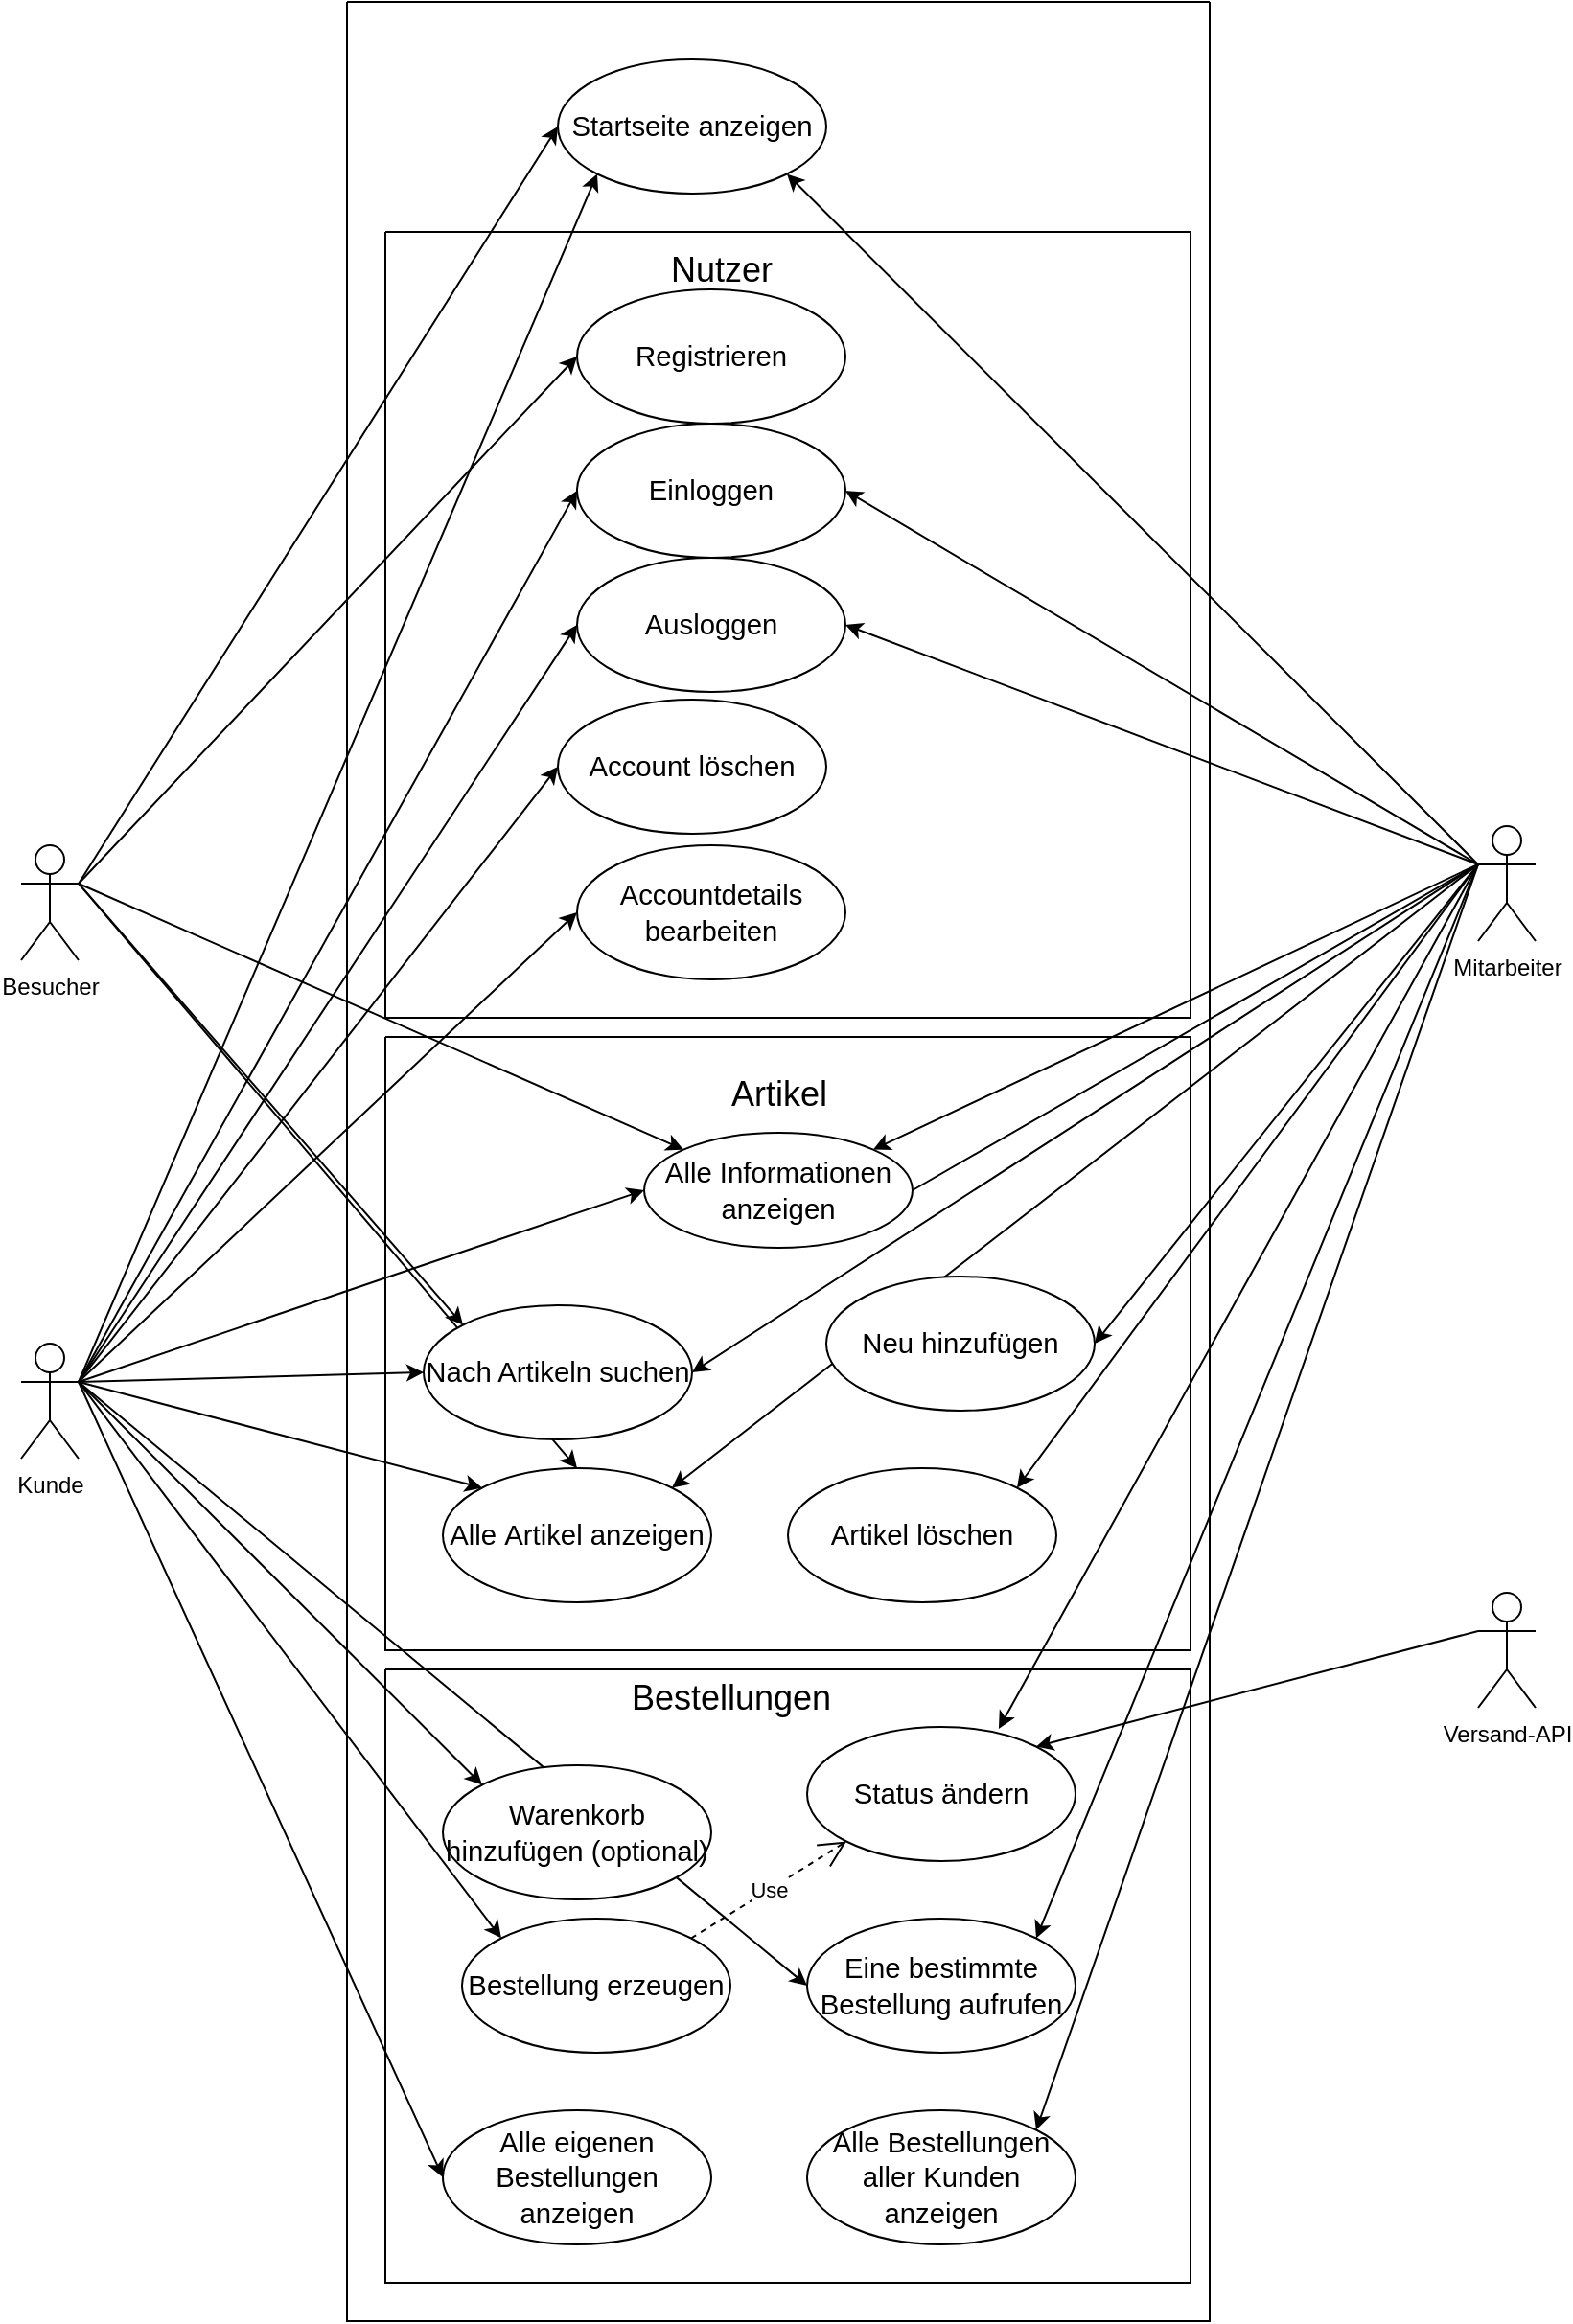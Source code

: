<mxfile version="17.4.5" type="device"><diagram id="VNNY6xA1nILf-GyZhMKS" name="Seite-1"><mxGraphModel dx="3597" dy="1285" grid="1" gridSize="10" guides="1" tooltips="1" connect="1" arrows="1" fold="1" page="1" pageScale="1" pageWidth="827" pageHeight="1169" math="0" shadow="0"><root><mxCell id="0"/><mxCell id="1" parent="0"/><mxCell id="30CDOOLAwWMOsiZlLK3g-58" value="" style="endArrow=classic;html=1;rounded=0;entryX=0;entryY=0.5;entryDx=0;entryDy=0;exitX=1;exitY=0.333;exitDx=0;exitDy=0;exitPerimeter=0;" edge="1" parent="1" source="30CDOOLAwWMOsiZlLK3g-3" target="30CDOOLAwWMOsiZlLK3g-29"><mxGeometry width="50" height="50" relative="1" as="geometry"><mxPoint x="30" y="750" as="sourcePoint"/><mxPoint x="310" y="1135" as="targetPoint"/></mxGeometry></mxCell><mxCell id="30CDOOLAwWMOsiZlLK3g-55" value="" style="endArrow=classic;html=1;rounded=0;entryX=0;entryY=0.5;entryDx=0;entryDy=0;exitX=1;exitY=0.333;exitDx=0;exitDy=0;exitPerimeter=0;" edge="1" parent="1" source="30CDOOLAwWMOsiZlLK3g-3" target="30CDOOLAwWMOsiZlLK3g-26"><mxGeometry width="50" height="50" relative="1" as="geometry"><mxPoint x="30" y="750" as="sourcePoint"/><mxPoint x="160.503" y="1030.251" as="targetPoint"/></mxGeometry></mxCell><mxCell id="30CDOOLAwWMOsiZlLK3g-43" value="" style="endArrow=classic;html=1;rounded=0;entryX=0.5;entryY=0;entryDx=0;entryDy=0;exitX=1;exitY=0.333;exitDx=0;exitDy=0;exitPerimeter=0;" edge="1" parent="1" source="30CDOOLAwWMOsiZlLK3g-2" target="30CDOOLAwWMOsiZlLK3g-18"><mxGeometry width="50" height="50" relative="1" as="geometry"><mxPoint x="50" y="480" as="sourcePoint"/><mxPoint x="340.503" y="670.251" as="targetPoint"/></mxGeometry></mxCell><mxCell id="30CDOOLAwWMOsiZlLK3g-41" value="" style="endArrow=classic;html=1;rounded=0;entryX=1;entryY=0;entryDx=0;entryDy=0;exitX=0;exitY=0.333;exitDx=0;exitDy=0;exitPerimeter=0;" edge="1" parent="1" source="30CDOOLAwWMOsiZlLK3g-4" target="30CDOOLAwWMOsiZlLK3g-18"><mxGeometry width="50" height="50" relative="1" as="geometry"><mxPoint x="660" y="660" as="sourcePoint"/><mxPoint x="280" y="695" as="targetPoint"/></mxGeometry></mxCell><mxCell id="30CDOOLAwWMOsiZlLK3g-2" value="Besucher" style="shape=umlActor;verticalLabelPosition=bottom;verticalAlign=top;html=1;" vertex="1" parent="1"><mxGeometry x="-80" y="660" width="30" height="60" as="geometry"/></mxCell><mxCell id="30CDOOLAwWMOsiZlLK3g-3" value="Kunde" style="shape=umlActor;verticalLabelPosition=bottom;verticalAlign=top;html=1;" vertex="1" parent="1"><mxGeometry x="-80" y="920" width="30" height="60" as="geometry"/></mxCell><mxCell id="30CDOOLAwWMOsiZlLK3g-4" value="Mitarbeiter" style="shape=umlActor;verticalLabelPosition=bottom;verticalAlign=top;html=1;" vertex="1" parent="1"><mxGeometry x="680" y="650" width="30" height="60" as="geometry"/></mxCell><mxCell id="30CDOOLAwWMOsiZlLK3g-5" value="Versand-API" style="shape=umlActor;verticalLabelPosition=bottom;verticalAlign=top;html=1;" vertex="1" parent="1"><mxGeometry x="680" y="1050" width="30" height="60" as="geometry"/></mxCell><mxCell id="30CDOOLAwWMOsiZlLK3g-6" value="" style="swimlane;startSize=0;" vertex="1" parent="1"><mxGeometry x="90" y="220" width="450" height="1210" as="geometry"/></mxCell><mxCell id="30CDOOLAwWMOsiZlLK3g-1" value="&lt;span class=&quot;NormalTextRun BCX0 SCXW73608264&quot; style=&quot;margin: 0px ; padding: 0px ; font-family: &amp;#34;calibri&amp;#34; , &amp;#34;calibri_embeddedfont&amp;#34; , &amp;#34;calibri_msfontservice&amp;#34; , sans-serif ; font-size: 14.667px ; text-align: left ; background-color: rgb(255 , 255 , 255)&quot;&gt;Startseite&lt;/span&gt;&lt;span class=&quot;NormalTextRun BCX0 SCXW73608264&quot; style=&quot;margin: 0px ; padding: 0px ; font-family: &amp;#34;calibri&amp;#34; , &amp;#34;calibri_embeddedfont&amp;#34; , &amp;#34;calibri_msfontservice&amp;#34; , sans-serif ; font-size: 14.667px ; text-align: left ; background-color: rgb(255 , 255 , 255)&quot;&gt; anzeigen&lt;/span&gt;" style="ellipse;whiteSpace=wrap;html=1;" vertex="1" parent="30CDOOLAwWMOsiZlLK3g-6"><mxGeometry x="110" y="30" width="140" height="70" as="geometry"/></mxCell><mxCell id="30CDOOLAwWMOsiZlLK3g-16" value="" style="swimlane;startSize=0;" vertex="1" parent="30CDOOLAwWMOsiZlLK3g-6"><mxGeometry x="20" y="540" width="420" height="320" as="geometry"/></mxCell><mxCell id="30CDOOLAwWMOsiZlLK3g-17" value="&lt;span lang=&quot;DE-DE&quot; class=&quot;TextRun SCXW264989038 BCX0&quot; style=&quot;animation: 0s ease 0s 1 normal none running none ; appearance: none ; backface-visibility: visible ; background: none 0% 0% / auto repeat scroll padding-box border-box rgba(0 , 0 , 0 , 0) ; border-color: rgb(0 , 0 , 0) ; border-collapse: separate ; border-width: 0px ; border-style: none ; border-spacing: 0px ; border-radius: 0px ; box-shadow: none ; box-sizing: content-box ; caption-side: top ; clear: none ; clip: auto ; content: normal ; cursor: text ; direction: ltr ; display: inline ; empty-cells: show ; float: none ; font-family: &amp;#34;wordvisi_msfontservice&amp;#34; , &amp;#34;calibri&amp;#34; , &amp;#34;calibri_embeddedfont&amp;#34; , &amp;#34;calibri_msfontservice&amp;#34; , sans-serif ; font-size: 14.667px ; height: auto ; line-height: 18.346px ; list-style: outside none lower-alpha ; margin: 0px ; max-height: none ; max-width: none ; min-height: 0px ; min-width: 0px ; opacity: 1 ; outline: rgb(0 , 0 , 0) none 0px ; overflow: visible ; overflow-wrap: break-word ; padding: 0px ; perspective: none ; perspective-origin: 0px 0px ; position: static ; resize: none ; speak: normal ; table-layout: auto ; text-align: left ; text-overflow: clip ; text-shadow: none ; transform: none ; transform-origin: 0px 0px ; transform-style: flat ; transition: all 0s ease 0s ; unicode-bidi: normal ; vertical-align: baseline ; visibility: visible ; width: auto ; word-break: normal ; z-index: auto ; zoom: 1&quot;&gt;&lt;span class=&quot;NormalTextRun SCXW264989038 BCX0&quot;&gt;Artikel löschen&lt;/span&gt;&lt;/span&gt;" style="ellipse;whiteSpace=wrap;html=1;" vertex="1" parent="30CDOOLAwWMOsiZlLK3g-16"><mxGeometry x="210" y="225" width="140" height="70" as="geometry"/></mxCell><mxCell id="30CDOOLAwWMOsiZlLK3g-18" value="&lt;span class=&quot;NormalTextRun BCX0 SCXW248308402&quot; style=&quot;margin: 0px ; padding: 0px ; font-family: &amp;#34;calibri&amp;#34; , &amp;#34;calibri_embeddedfont&amp;#34; , &amp;#34;calibri_msfontservice&amp;#34; , sans-serif ; font-size: 14.667px ; text-align: left ; background-color: rgb(255 , 255 , 255)&quot;&gt;Alle&lt;/span&gt;&lt;span class=&quot;NormalTextRun BCX0 SCXW248308402&quot; style=&quot;margin: 0px ; padding: 0px ; font-family: &amp;#34;calibri&amp;#34; , &amp;#34;calibri_embeddedfont&amp;#34; , &amp;#34;calibri_msfontservice&amp;#34; , sans-serif ; font-size: 14.667px ; text-align: left ; background-color: rgb(255 , 255 , 255)&quot;&gt;&amp;nbsp;Artikel anzeigen&lt;/span&gt;" style="ellipse;whiteSpace=wrap;html=1;" vertex="1" parent="30CDOOLAwWMOsiZlLK3g-16"><mxGeometry x="30" y="225" width="140" height="70" as="geometry"/></mxCell><mxCell id="30CDOOLAwWMOsiZlLK3g-21" value="&lt;font style=&quot;font-size: 18px&quot;&gt;Artikel&lt;/font&gt;" style="text;html=1;align=center;verticalAlign=middle;resizable=0;points=[];autosize=1;strokeColor=none;fillColor=none;" vertex="1" parent="30CDOOLAwWMOsiZlLK3g-16"><mxGeometry x="170" y="20" width="70" height="20" as="geometry"/></mxCell><mxCell id="30CDOOLAwWMOsiZlLK3g-20" value="&lt;span lang=&quot;DE-DE&quot; class=&quot;TextRun BCX0 SCXW245642469&quot; style=&quot;animation: 0s ease 0s 1 normal none running none ; appearance: none ; backface-visibility: visible ; background: none 0% 0% / auto repeat scroll padding-box border-box rgba(0 , 0 , 0 , 0) ; border-color: rgb(0 , 0 , 0) ; border-collapse: separate ; border-width: 0px ; border-style: none ; border-spacing: 0px ; border-radius: 0px ; box-shadow: none ; box-sizing: content-box ; caption-side: top ; clear: none ; clip: auto ; content: normal ; cursor: text ; direction: ltr ; display: inline ; empty-cells: show ; float: none ; font-family: &amp;#34;wordvisi_msfontservice&amp;#34; , &amp;#34;calibri&amp;#34; , &amp;#34;calibri_embeddedfont&amp;#34; , &amp;#34;calibri_msfontservice&amp;#34; , sans-serif ; font-size: 14.667px ; height: auto ; line-height: 18.346px ; list-style: outside none lower-alpha ; margin: 0px ; max-height: none ; max-width: none ; min-height: 0px ; min-width: 0px ; opacity: 1 ; outline: rgb(0 , 0 , 0) none 0px ; overflow: visible ; overflow-wrap: break-word ; padding: 0px ; perspective: none ; perspective-origin: 0px 0px ; position: static ; resize: none ; speak: normal ; table-layout: auto ; text-align: left ; text-overflow: clip ; text-shadow: none ; transform: none ; transform-origin: 0px 0px ; transform-style: flat ; transition: all 0s ease 0s ; unicode-bidi: normal ; vertical-align: baseline ; visibility: visible ; width: auto ; word-break: normal ; z-index: auto ; zoom: 1&quot;&gt;&lt;span class=&quot;NormalTextRun BCX0 SCXW245642469&quot;&gt;Alle Informationen anzeigen&lt;/span&gt;&lt;/span&gt;" style="ellipse;whiteSpace=wrap;html=1;" vertex="1" parent="30CDOOLAwWMOsiZlLK3g-16"><mxGeometry x="135" y="50" width="140" height="60" as="geometry"/></mxCell><mxCell id="30CDOOLAwWMOsiZlLK3g-19" value="&lt;span lang=&quot;DE-DE&quot; class=&quot;TextRun BCX0 SCXW94058515&quot; style=&quot;animation: 0s ease 0s 1 normal none running none ; appearance: none ; backface-visibility: visible ; background: none 0% 0% / auto repeat scroll padding-box border-box rgba(0 , 0 , 0 , 0) ; border-color: rgb(0 , 0 , 0) ; border-collapse: separate ; border-width: 0px ; border-style: none ; border-spacing: 0px ; border-radius: 0px ; box-shadow: none ; box-sizing: content-box ; caption-side: top ; clear: none ; clip: auto ; content: normal ; cursor: text ; direction: ltr ; display: inline ; empty-cells: show ; float: none ; font-family: &amp;#34;wordvisi_msfontservice&amp;#34; , &amp;#34;calibri&amp;#34; , &amp;#34;calibri_embeddedfont&amp;#34; , &amp;#34;calibri_msfontservice&amp;#34; , sans-serif ; font-size: 14.667px ; height: auto ; line-height: 18.346px ; list-style: outside none lower-alpha ; margin: 0px ; max-height: none ; max-width: none ; min-height: 0px ; min-width: 0px ; opacity: 1 ; outline: rgb(0 , 0 , 0) none 0px ; overflow: visible ; overflow-wrap: break-word ; padding: 0px ; perspective: none ; perspective-origin: 0px 0px ; position: static ; resize: none ; speak: normal ; table-layout: auto ; text-align: left ; text-overflow: clip ; text-shadow: none ; transform: none ; transform-origin: 0px 0px ; transform-style: flat ; transition: all 0s ease 0s ; unicode-bidi: normal ; vertical-align: baseline ; visibility: visible ; width: auto ; word-break: normal ; z-index: auto ; zoom: 1&quot;&gt;&lt;span class=&quot;NormalTextRun BCX0 SCXW94058515&quot;&gt;Nach Artikeln suchen&lt;/span&gt;&lt;/span&gt;" style="ellipse;whiteSpace=wrap;html=1;" vertex="1" parent="30CDOOLAwWMOsiZlLK3g-16"><mxGeometry x="20" y="140" width="140" height="70" as="geometry"/></mxCell><mxCell id="30CDOOLAwWMOsiZlLK3g-14" value="&lt;span class=&quot;NormalTextRun BCX0 SCXW257281331&quot; style=&quot;margin: 0px ; padding: 0px ; font-family: &amp;#34;calibri&amp;#34; , &amp;#34;calibri_embeddedfont&amp;#34; , &amp;#34;calibri_msfontservice&amp;#34; , sans-serif ; font-size: 14.667px ; text-align: left ; background-color: rgb(255 , 255 , 255)&quot;&gt;Neu&lt;/span&gt;&lt;span class=&quot;NormalTextRun BCX0 SCXW257281331&quot; style=&quot;margin: 0px ; padding: 0px ; font-family: &amp;#34;calibri&amp;#34; , &amp;#34;calibri_embeddedfont&amp;#34; , &amp;#34;calibri_msfontservice&amp;#34; , sans-serif ; font-size: 14.667px ; text-align: left ; background-color: rgb(255 , 255 , 255)&quot;&gt;&amp;nbsp;hinzufügen&lt;/span&gt;" style="ellipse;whiteSpace=wrap;html=1;" vertex="1" parent="30CDOOLAwWMOsiZlLK3g-16"><mxGeometry x="230" y="125" width="140" height="70" as="geometry"/></mxCell><mxCell id="30CDOOLAwWMOsiZlLK3g-22" value="" style="swimlane;startSize=0;" vertex="1" parent="30CDOOLAwWMOsiZlLK3g-6"><mxGeometry x="20" y="870" width="420" height="320" as="geometry"/></mxCell><mxCell id="30CDOOLAwWMOsiZlLK3g-23" value="&lt;span lang=&quot;DE-DE&quot; class=&quot;TextRun BCX0 SCXW76304743&quot; style=&quot;animation: 0s ease 0s 1 normal none running none ; appearance: none ; backface-visibility: visible ; background: none 0% 0% / auto repeat scroll padding-box border-box rgba(0 , 0 , 0 , 0) ; border-color: rgb(0 , 0 , 0) ; border-collapse: separate ; border-width: 0px ; border-style: none ; border-spacing: 0px ; border-radius: 0px ; box-shadow: none ; box-sizing: content-box ; caption-side: top ; clear: none ; clip: auto ; content: normal ; cursor: text ; direction: ltr ; display: inline ; empty-cells: show ; float: none ; font-family: &amp;#34;wordvisi_msfontservice&amp;#34; , &amp;#34;calibri&amp;#34; , &amp;#34;calibri_embeddedfont&amp;#34; , &amp;#34;calibri_msfontservice&amp;#34; , sans-serif ; font-size: 14.667px ; height: auto ; line-height: 18.346px ; list-style: outside none lower-alpha ; margin: 0px ; max-height: none ; max-width: none ; min-height: 0px ; min-width: 0px ; opacity: 1 ; outline: rgb(0 , 0 , 0) none 0px ; overflow: visible ; overflow-wrap: break-word ; padding: 0px ; perspective: none ; perspective-origin: 0px 0px ; position: static ; resize: none ; speak: normal ; table-layout: auto ; text-align: left ; text-overflow: clip ; text-shadow: none ; transform: none ; transform-origin: 0px 0px ; transform-style: flat ; transition: all 0s ease 0s ; unicode-bidi: normal ; vertical-align: baseline ; visibility: visible ; width: auto ; word-break: normal ; z-index: auto ; zoom: 1&quot;&gt;&lt;span class=&quot;NormalTextRun BCX0 SCXW76304743&quot;&gt;Warenkorb hinzufügen (optional)&lt;/span&gt;&lt;/span&gt;" style="ellipse;whiteSpace=wrap;html=1;" vertex="1" parent="30CDOOLAwWMOsiZlLK3g-22"><mxGeometry x="30" y="50" width="140" height="70" as="geometry"/></mxCell><mxCell id="30CDOOLAwWMOsiZlLK3g-24" value="&lt;span lang=&quot;DE-DE&quot; class=&quot;TextRun BCX0 SCXW220083889&quot; style=&quot;animation: 0s ease 0s 1 normal none running none ; appearance: none ; backface-visibility: visible ; background: none 0% 0% / auto repeat scroll padding-box border-box rgba(0 , 0 , 0 , 0) ; border-color: rgb(0 , 0 , 0) ; border-collapse: separate ; border-width: 0px ; border-style: none ; border-spacing: 0px ; border-radius: 0px ; box-shadow: none ; box-sizing: content-box ; caption-side: top ; clear: none ; clip: auto ; content: normal ; cursor: text ; direction: ltr ; display: inline ; empty-cells: show ; float: none ; font-family: &amp;#34;wordvisi_msfontservice&amp;#34; , &amp;#34;calibri&amp;#34; , &amp;#34;calibri_embeddedfont&amp;#34; , &amp;#34;calibri_msfontservice&amp;#34; , sans-serif ; font-size: 14.667px ; height: auto ; line-height: 18.346px ; list-style: outside none lower-alpha ; margin: 0px ; max-height: none ; max-width: none ; min-height: 0px ; min-width: 0px ; opacity: 1 ; outline: rgb(0 , 0 , 0) none 0px ; overflow: visible ; overflow-wrap: break-word ; padding: 0px ; perspective: none ; perspective-origin: 0px 0px ; position: static ; resize: none ; speak: normal ; table-layout: auto ; text-align: left ; text-overflow: clip ; text-shadow: none ; transform: none ; transform-origin: 0px 0px ; transform-style: flat ; transition: all 0s ease 0s ; unicode-bidi: normal ; vertical-align: baseline ; visibility: visible ; width: auto ; word-break: normal ; z-index: auto ; zoom: 1&quot;&gt;&lt;span class=&quot;NormalTextRun BCX0 SCXW220083889&quot;&gt;Bestellung erzeugen&lt;/span&gt;&lt;/span&gt;" style="ellipse;whiteSpace=wrap;html=1;" vertex="1" parent="30CDOOLAwWMOsiZlLK3g-22"><mxGeometry x="40" y="130" width="140" height="70" as="geometry"/></mxCell><mxCell id="30CDOOLAwWMOsiZlLK3g-26" value="&lt;span lang=&quot;DE-DE&quot; class=&quot;TextRun BCX0 SCXW71295436&quot; style=&quot;animation: 0s ease 0s 1 normal none running none ; appearance: none ; backface-visibility: visible ; background: none 0% 0% / auto repeat scroll padding-box border-box rgba(0 , 0 , 0 , 0) ; border-color: rgb(0 , 0 , 0) ; border-collapse: separate ; border-width: 0px ; border-style: none ; border-spacing: 0px ; border-radius: 0px ; box-shadow: none ; box-sizing: content-box ; caption-side: top ; clear: none ; clip: auto ; content: normal ; cursor: text ; direction: ltr ; display: inline ; empty-cells: show ; float: none ; font-family: &amp;#34;wordvisi_msfontservice&amp;#34; , &amp;#34;calibri&amp;#34; , &amp;#34;calibri_embeddedfont&amp;#34; , &amp;#34;calibri_msfontservice&amp;#34; , sans-serif ; font-size: 14.667px ; height: auto ; line-height: 18.346px ; list-style: outside none lower-alpha ; margin: 0px ; max-height: none ; max-width: none ; min-height: 0px ; min-width: 0px ; opacity: 1 ; outline: rgb(0 , 0 , 0) none 0px ; overflow: visible ; overflow-wrap: break-word ; padding: 0px ; perspective: none ; perspective-origin: 0px 0px ; position: static ; resize: none ; speak: normal ; table-layout: auto ; text-align: left ; text-overflow: clip ; text-shadow: none ; transform: none ; transform-origin: 0px 0px ; transform-style: flat ; transition: all 0s ease 0s ; unicode-bidi: normal ; vertical-align: baseline ; visibility: visible ; width: auto ; word-break: normal ; z-index: auto ; zoom: 1&quot;&gt;&lt;span class=&quot;NormalTextRun BCX0 SCXW71295436&quot;&gt;Eine bestimmte Bestellung aufrufen &lt;/span&gt;&lt;/span&gt;" style="ellipse;whiteSpace=wrap;html=1;" vertex="1" parent="30CDOOLAwWMOsiZlLK3g-22"><mxGeometry x="220" y="130" width="140" height="70" as="geometry"/></mxCell><mxCell id="30CDOOLAwWMOsiZlLK3g-27" value="&lt;span lang=&quot;DE-DE&quot; class=&quot;TextRun BCX0 SCXW55376438&quot; style=&quot;animation: 0s ease 0s 1 normal none running none ; appearance: none ; backface-visibility: visible ; background: none 0% 0% / auto repeat scroll padding-box border-box rgba(0 , 0 , 0 , 0) ; border-color: rgb(0 , 0 , 0) ; border-collapse: separate ; border-width: 0px ; border-style: none ; border-spacing: 0px ; border-radius: 0px ; box-shadow: none ; box-sizing: content-box ; caption-side: top ; clear: none ; clip: auto ; content: normal ; cursor: text ; direction: ltr ; display: inline ; empty-cells: show ; float: none ; font-family: &amp;#34;wordvisi_msfontservice&amp;#34; , &amp;#34;calibri&amp;#34; , &amp;#34;calibri_embeddedfont&amp;#34; , &amp;#34;calibri_msfontservice&amp;#34; , sans-serif ; font-size: 14.667px ; height: auto ; line-height: 18.346px ; list-style: outside none lower-alpha ; margin: 0px ; max-height: none ; max-width: none ; min-height: 0px ; min-width: 0px ; opacity: 1 ; outline: rgb(0 , 0 , 0) none 0px ; overflow: visible ; overflow-wrap: break-word ; padding: 0px ; perspective: none ; perspective-origin: 0px 0px ; position: static ; resize: none ; speak: normal ; table-layout: auto ; text-align: left ; text-overflow: clip ; text-shadow: none ; transform: none ; transform-origin: 0px 0px ; transform-style: flat ; transition: all 0s ease 0s ; unicode-bidi: normal ; vertical-align: baseline ; visibility: visible ; width: auto ; word-break: normal ; z-index: auto ; zoom: 1&quot;&gt;&lt;span class=&quot;NormalTextRun BCX0 SCXW55376438&quot;&gt;Alle Bestellungen aller Kunden anzeigen&lt;/span&gt;&lt;/span&gt;" style="ellipse;whiteSpace=wrap;html=1;" vertex="1" parent="30CDOOLAwWMOsiZlLK3g-22"><mxGeometry x="220" y="230" width="140" height="70" as="geometry"/></mxCell><mxCell id="30CDOOLAwWMOsiZlLK3g-28" value="&lt;font style=&quot;font-size: 18px&quot;&gt;Bestellungen&lt;/font&gt;" style="text;html=1;align=center;verticalAlign=middle;resizable=0;points=[];autosize=1;strokeColor=none;fillColor=none;" vertex="1" parent="30CDOOLAwWMOsiZlLK3g-22"><mxGeometry x="120" y="5" width="120" height="20" as="geometry"/></mxCell><mxCell id="30CDOOLAwWMOsiZlLK3g-29" value="&lt;span lang=&quot;DE-DE&quot; class=&quot;TextRun SCXW27644576 BCX0&quot; style=&quot;animation: 0s ease 0s 1 normal none running none ; appearance: none ; backface-visibility: visible ; background: none 0% 0% / auto repeat scroll padding-box border-box rgba(0 , 0 , 0 , 0) ; border-color: rgb(0 , 0 , 0) ; border-collapse: separate ; border-width: 0px ; border-style: none ; border-spacing: 0px ; border-radius: 0px ; box-shadow: none ; box-sizing: content-box ; caption-side: top ; clear: none ; clip: auto ; content: normal ; cursor: text ; direction: ltr ; display: inline ; empty-cells: show ; float: none ; font-family: &amp;#34;wordvisi_msfontservice&amp;#34; , &amp;#34;calibri&amp;#34; , &amp;#34;calibri_embeddedfont&amp;#34; , &amp;#34;calibri_msfontservice&amp;#34; , sans-serif ; font-size: 14.667px ; height: auto ; line-height: 18.346px ; list-style: outside none lower-alpha ; margin: 0px ; max-height: none ; max-width: none ; min-height: 0px ; min-width: 0px ; opacity: 1 ; outline: rgb(0 , 0 , 0) none 0px ; overflow: visible ; overflow-wrap: break-word ; padding: 0px ; perspective: none ; perspective-origin: 0px 0px ; position: static ; resize: none ; speak: normal ; table-layout: auto ; text-align: left ; text-overflow: clip ; text-shadow: none ; transform: none ; transform-origin: 0px 0px ; transform-style: flat ; transition: all 0s ease 0s ; unicode-bidi: normal ; vertical-align: baseline ; visibility: visible ; width: auto ; word-break: normal ; z-index: auto ; zoom: 1&quot;&gt;&lt;span class=&quot;NormalTextRun SCXW27644576 BCX0&quot;&gt;Alle eigenen Bestellungen anzeigen&lt;/span&gt;&lt;/span&gt;" style="ellipse;whiteSpace=wrap;html=1;" vertex="1" parent="30CDOOLAwWMOsiZlLK3g-22"><mxGeometry x="30" y="230" width="140" height="70" as="geometry"/></mxCell><mxCell id="30CDOOLAwWMOsiZlLK3g-25" value="&lt;span lang=&quot;DE-DE&quot; class=&quot;TextRun BCX0 SCXW250834786&quot; style=&quot;animation: 0s ease 0s 1 normal none running none ; appearance: none ; backface-visibility: visible ; background: none 0% 0% / auto repeat scroll padding-box border-box rgba(0 , 0 , 0 , 0) ; border-color: rgb(0 , 0 , 0) ; border-collapse: separate ; border-width: 0px ; border-style: none ; border-spacing: 0px ; border-radius: 0px ; box-shadow: none ; box-sizing: content-box ; caption-side: top ; clear: none ; clip: auto ; content: normal ; cursor: text ; direction: ltr ; display: inline ; empty-cells: show ; float: none ; font-family: &amp;#34;wordvisi_msfontservice&amp;#34; , &amp;#34;calibri&amp;#34; , &amp;#34;calibri_embeddedfont&amp;#34; , &amp;#34;calibri_msfontservice&amp;#34; , sans-serif ; font-size: 14.667px ; height: auto ; line-height: 18.346px ; list-style: outside none lower-alpha ; margin: 0px ; max-height: none ; max-width: none ; min-height: 0px ; min-width: 0px ; opacity: 1 ; outline: rgb(0 , 0 , 0) none 0px ; overflow: visible ; overflow-wrap: break-word ; padding: 0px ; perspective: none ; perspective-origin: 0px 0px ; position: static ; resize: none ; speak: normal ; table-layout: auto ; text-align: left ; text-overflow: clip ; text-shadow: none ; transform: none ; transform-origin: 0px 0px ; transform-style: flat ; transition: all 0s ease 0s ; unicode-bidi: normal ; vertical-align: baseline ; visibility: visible ; width: auto ; word-break: normal ; z-index: auto ; zoom: 1&quot;&gt;&lt;span class=&quot;NormalTextRun BCX0 SCXW250834786&quot;&gt;Status ändern&lt;/span&gt;&lt;/span&gt;" style="ellipse;whiteSpace=wrap;html=1;" vertex="1" parent="30CDOOLAwWMOsiZlLK3g-22"><mxGeometry x="220" y="30" width="140" height="70" as="geometry"/></mxCell><mxCell id="30CDOOLAwWMOsiZlLK3g-65" value="Use" style="endArrow=open;endSize=12;dashed=1;html=1;rounded=0;exitX=1;exitY=0;exitDx=0;exitDy=0;entryX=0;entryY=1;entryDx=0;entryDy=0;" edge="1" parent="30CDOOLAwWMOsiZlLK3g-22" source="30CDOOLAwWMOsiZlLK3g-24" target="30CDOOLAwWMOsiZlLK3g-25"><mxGeometry width="160" relative="1" as="geometry"><mxPoint x="220" y="30" as="sourcePoint"/><mxPoint x="380" y="30" as="targetPoint"/></mxGeometry></mxCell><mxCell id="30CDOOLAwWMOsiZlLK3g-8" value="" style="swimlane;startSize=0;" vertex="1" parent="30CDOOLAwWMOsiZlLK3g-6"><mxGeometry x="20" y="120" width="420" height="410" as="geometry"/></mxCell><mxCell id="30CDOOLAwWMOsiZlLK3g-7" value="&lt;span lang=&quot;DE-DE&quot; class=&quot;TextRun SCXW246257478 BCX0&quot; style=&quot;animation: 0s ease 0s 1 normal none running none ; appearance: none ; backface-visibility: visible ; background: none 0% 0% / auto repeat scroll padding-box border-box rgba(0 , 0 , 0 , 0) ; border-color: rgb(0 , 0 , 0) ; border-collapse: separate ; border-width: 0px ; border-style: none ; border-spacing: 0px ; border-radius: 0px ; box-shadow: none ; box-sizing: content-box ; caption-side: top ; clear: none ; clip: auto ; content: normal ; cursor: text ; direction: ltr ; display: inline ; empty-cells: show ; float: none ; font-family: &amp;#34;wordvisi_msfontservice&amp;#34; , &amp;#34;calibri&amp;#34; , &amp;#34;calibri_embeddedfont&amp;#34; , &amp;#34;calibri_msfontservice&amp;#34; , sans-serif ; font-size: 14.667px ; height: auto ; line-height: 18.346px ; list-style: outside none lower-alpha ; margin: 0px ; max-height: none ; max-width: none ; min-height: 0px ; min-width: 0px ; opacity: 1 ; outline: rgb(0 , 0 , 0) none 0px ; overflow: visible ; overflow-wrap: break-word ; padding: 0px ; perspective: none ; perspective-origin: 0px 0px ; position: static ; resize: none ; speak: normal ; table-layout: auto ; text-align: left ; text-overflow: clip ; text-shadow: none ; transform: none ; transform-origin: 0px 0px ; transform-style: flat ; transition: all 0s ease 0s ; unicode-bidi: normal ; vertical-align: baseline ; visibility: visible ; width: auto ; word-break: normal ; z-index: auto ; zoom: 1&quot;&gt;&lt;span class=&quot;NormalTextRun SCXW246257478 BCX0&quot;&gt;Registrieren &lt;/span&gt;&lt;/span&gt;" style="ellipse;whiteSpace=wrap;html=1;" vertex="1" parent="30CDOOLAwWMOsiZlLK3g-8"><mxGeometry x="100" y="30" width="140" height="70" as="geometry"/></mxCell><mxCell id="30CDOOLAwWMOsiZlLK3g-10" value="&lt;span class=&quot;NormalTextRun SCXW73120048 BCX0&quot; style=&quot;margin: 0px ; padding: 0px ; font-family: &amp;#34;calibri&amp;#34; , &amp;#34;calibri_embeddedfont&amp;#34; , &amp;#34;calibri_msfontservice&amp;#34; , sans-serif ; font-size: 14.667px ; text-align: left ; background-color: rgb(255 , 255 , 255)&quot;&gt;Einloggen&lt;/span&gt;&lt;span class=&quot;NormalTextRun SCXW73120048 BCX0&quot; style=&quot;margin: 0px ; padding: 0px ; font-family: &amp;#34;calibri&amp;#34; , &amp;#34;calibri_embeddedfont&amp;#34; , &amp;#34;calibri_msfontservice&amp;#34; , sans-serif ; font-size: 14.667px ; text-align: left ; background-color: rgb(255 , 255 , 255)&quot;&gt; &lt;/span&gt;" style="ellipse;whiteSpace=wrap;html=1;" vertex="1" parent="30CDOOLAwWMOsiZlLK3g-8"><mxGeometry x="100" y="100" width="140" height="70" as="geometry"/></mxCell><mxCell id="30CDOOLAwWMOsiZlLK3g-12" value="&lt;span lang=&quot;DE-DE&quot; class=&quot;TextRun BCX0 SCXW185984305&quot; style=&quot;animation: 0s ease 0s 1 normal none running none ; appearance: none ; backface-visibility: visible ; background: none 0% 0% / auto repeat scroll padding-box border-box rgba(0 , 0 , 0 , 0) ; border-color: rgb(0 , 0 , 0) ; border-collapse: separate ; border-width: 0px ; border-style: none ; border-spacing: 0px ; border-radius: 0px ; box-shadow: none ; box-sizing: content-box ; caption-side: top ; clear: none ; clip: auto ; content: normal ; cursor: text ; direction: ltr ; display: inline ; empty-cells: show ; float: none ; font-family: &amp;#34;wordvisi_msfontservice&amp;#34; , &amp;#34;calibri&amp;#34; , &amp;#34;calibri_embeddedfont&amp;#34; , &amp;#34;calibri_msfontservice&amp;#34; , sans-serif ; font-size: 14.667px ; height: auto ; line-height: 18.346px ; list-style: outside none lower-alpha ; margin: 0px ; max-height: none ; max-width: none ; min-height: 0px ; min-width: 0px ; opacity: 1 ; outline: rgb(0 , 0 , 0) none 0px ; overflow: visible ; overflow-wrap: break-word ; padding: 0px ; perspective: none ; perspective-origin: 0px 0px ; position: static ; resize: none ; speak: normal ; table-layout: auto ; text-align: left ; text-overflow: clip ; text-shadow: none ; transform: none ; transform-origin: 0px 0px ; transform-style: flat ; transition: all 0s ease 0s ; unicode-bidi: normal ; vertical-align: baseline ; visibility: visible ; width: auto ; word-break: normal ; z-index: auto ; zoom: 1&quot;&gt;&lt;span class=&quot;NormalTextRun BCX0 SCXW185984305&quot;&gt;Account löschen&lt;/span&gt;&lt;/span&gt;" style="ellipse;whiteSpace=wrap;html=1;" vertex="1" parent="30CDOOLAwWMOsiZlLK3g-8"><mxGeometry x="90" y="244" width="140" height="70" as="geometry"/></mxCell><mxCell id="30CDOOLAwWMOsiZlLK3g-13" value="&lt;span lang=&quot;DE-DE&quot; class=&quot;TextRun SCXW140288830 BCX0&quot; style=&quot;animation: 0s ease 0s 1 normal none running none ; appearance: none ; backface-visibility: visible ; background: none 0% 0% / auto repeat scroll padding-box border-box rgba(0 , 0 , 0 , 0) ; border-color: rgb(0 , 0 , 0) ; border-collapse: separate ; border-width: 0px ; border-style: none ; border-spacing: 0px ; border-radius: 0px ; box-shadow: none ; box-sizing: content-box ; caption-side: top ; clear: none ; clip: auto ; content: normal ; cursor: text ; direction: ltr ; display: inline ; empty-cells: show ; float: none ; font-family: &amp;#34;wordvisi_msfontservice&amp;#34; , &amp;#34;calibri&amp;#34; , &amp;#34;calibri_embeddedfont&amp;#34; , &amp;#34;calibri_msfontservice&amp;#34; , sans-serif ; font-size: 14.667px ; height: auto ; line-height: 18.346px ; list-style: outside none lower-alpha ; margin: 0px ; max-height: none ; max-width: none ; min-height: 0px ; min-width: 0px ; opacity: 1 ; outline: rgb(0 , 0 , 0) none 0px ; overflow: visible ; overflow-wrap: break-word ; padding: 0px ; perspective: none ; perspective-origin: 0px 0px ; position: static ; resize: none ; speak: normal ; table-layout: auto ; text-align: left ; text-overflow: clip ; text-shadow: none ; transform: none ; transform-origin: 0px 0px ; transform-style: flat ; transition: all 0s ease 0s ; unicode-bidi: normal ; vertical-align: baseline ; visibility: visible ; width: auto ; word-break: normal ; z-index: auto ; zoom: 1&quot;&gt;&lt;span class=&quot;NormalTextRun SCXW140288830 BCX0&quot;&gt;Accountdetails bearbeiten&lt;/span&gt;&lt;/span&gt;" style="ellipse;whiteSpace=wrap;html=1;" vertex="1" parent="30CDOOLAwWMOsiZlLK3g-8"><mxGeometry x="100" y="320" width="140" height="70" as="geometry"/></mxCell><mxCell id="30CDOOLAwWMOsiZlLK3g-9" value="&lt;font style=&quot;font-size: 18px&quot;&gt;Nutzer&lt;/font&gt;" style="text;html=1;align=center;verticalAlign=middle;resizable=0;points=[];autosize=1;strokeColor=none;fillColor=none;" vertex="1" parent="30CDOOLAwWMOsiZlLK3g-8"><mxGeometry x="140" y="10" width="70" height="20" as="geometry"/></mxCell><mxCell id="30CDOOLAwWMOsiZlLK3g-11" value="&lt;span lang=&quot;DE-DE&quot; class=&quot;TextRun SCXW37030045 BCX0&quot; style=&quot;animation: 0s ease 0s 1 normal none running none ; appearance: none ; backface-visibility: visible ; background: none 0% 0% / auto repeat scroll padding-box border-box rgba(0 , 0 , 0 , 0) ; border-color: rgb(0 , 0 , 0) ; border-collapse: separate ; border-width: 0px ; border-style: none ; border-spacing: 0px ; border-radius: 0px ; box-shadow: none ; box-sizing: content-box ; caption-side: top ; clear: none ; clip: auto ; content: normal ; cursor: text ; direction: ltr ; display: inline ; empty-cells: show ; float: none ; font-family: &amp;#34;wordvisi_msfontservice&amp;#34; , &amp;#34;calibri&amp;#34; , &amp;#34;calibri_embeddedfont&amp;#34; , &amp;#34;calibri_msfontservice&amp;#34; , sans-serif ; font-size: 14.667px ; height: auto ; line-height: 18.346px ; list-style: outside none lower-alpha ; margin: 0px ; max-height: none ; max-width: none ; min-height: 0px ; min-width: 0px ; opacity: 1 ; outline: rgb(0 , 0 , 0) none 0px ; overflow: visible ; overflow-wrap: break-word ; padding: 0px ; perspective: none ; perspective-origin: 0px 0px ; position: static ; resize: none ; speak: normal ; table-layout: auto ; text-align: left ; text-overflow: clip ; text-shadow: none ; transform: none ; transform-origin: 0px 0px ; transform-style: flat ; transition: all 0s ease 0s ; unicode-bidi: normal ; vertical-align: baseline ; visibility: visible ; width: auto ; word-break: normal ; z-index: auto ; zoom: 1&quot;&gt;&lt;span class=&quot;NormalTextRun SCXW37030045 BCX0&quot;&gt;Ausloggen &lt;/span&gt;&lt;/span&gt;" style="ellipse;whiteSpace=wrap;html=1;" vertex="1" parent="30CDOOLAwWMOsiZlLK3g-8"><mxGeometry x="100" y="170" width="140" height="70" as="geometry"/></mxCell><mxCell id="30CDOOLAwWMOsiZlLK3g-30" value="" style="endArrow=classic;html=1;rounded=0;exitX=1;exitY=0.333;exitDx=0;exitDy=0;exitPerimeter=0;entryX=0;entryY=0.5;entryDx=0;entryDy=0;" edge="1" parent="1" source="30CDOOLAwWMOsiZlLK3g-2" target="30CDOOLAwWMOsiZlLK3g-7"><mxGeometry width="50" height="50" relative="1" as="geometry"><mxPoint x="490" y="550" as="sourcePoint"/><mxPoint x="540" y="500" as="targetPoint"/></mxGeometry></mxCell><mxCell id="30CDOOLAwWMOsiZlLK3g-32" value="" style="endArrow=classic;html=1;rounded=0;exitX=0;exitY=0.333;exitDx=0;exitDy=0;exitPerimeter=0;entryX=1;entryY=0.5;entryDx=0;entryDy=0;" edge="1" parent="1" source="30CDOOLAwWMOsiZlLK3g-4" target="30CDOOLAwWMOsiZlLK3g-10"><mxGeometry width="50" height="50" relative="1" as="geometry"><mxPoint x="50" y="510" as="sourcePoint"/><mxPoint x="340" y="385" as="targetPoint"/></mxGeometry></mxCell><mxCell id="30CDOOLAwWMOsiZlLK3g-33" value="" style="endArrow=classic;html=1;rounded=0;exitX=0;exitY=0.333;exitDx=0;exitDy=0;exitPerimeter=0;entryX=1;entryY=0.5;entryDx=0;entryDy=0;" edge="1" parent="1" source="30CDOOLAwWMOsiZlLK3g-4" target="30CDOOLAwWMOsiZlLK3g-11"><mxGeometry width="50" height="50" relative="1" as="geometry"><mxPoint x="670" y="670" as="sourcePoint"/><mxPoint x="480" y="385" as="targetPoint"/></mxGeometry></mxCell><mxCell id="30CDOOLAwWMOsiZlLK3g-36" value="" style="endArrow=classic;html=1;rounded=0;entryX=0;entryY=0.5;entryDx=0;entryDy=0;exitX=1;exitY=0.333;exitDx=0;exitDy=0;exitPerimeter=0;" edge="1" parent="1" source="30CDOOLAwWMOsiZlLK3g-3" target="30CDOOLAwWMOsiZlLK3g-12"><mxGeometry width="50" height="50" relative="1" as="geometry"><mxPoint x="40" y="500" as="sourcePoint"/><mxPoint x="340" y="385" as="targetPoint"/></mxGeometry></mxCell><mxCell id="30CDOOLAwWMOsiZlLK3g-38" value="" style="endArrow=classic;html=1;rounded=0;entryX=0;entryY=0.5;entryDx=0;entryDy=0;exitX=1;exitY=0.333;exitDx=0;exitDy=0;exitPerimeter=0;" edge="1" parent="1" source="30CDOOLAwWMOsiZlLK3g-3" target="30CDOOLAwWMOsiZlLK3g-13"><mxGeometry width="50" height="50" relative="1" as="geometry"><mxPoint x="50" y="510" as="sourcePoint"/><mxPoint x="320" y="495" as="targetPoint"/></mxGeometry></mxCell><mxCell id="30CDOOLAwWMOsiZlLK3g-40" value="" style="endArrow=classic;html=1;rounded=0;exitX=0;exitY=0.333;exitDx=0;exitDy=0;exitPerimeter=0;entryX=1;entryY=0.5;entryDx=0;entryDy=0;" edge="1" parent="1" source="30CDOOLAwWMOsiZlLK3g-4" target="30CDOOLAwWMOsiZlLK3g-14"><mxGeometry width="50" height="50" relative="1" as="geometry"><mxPoint x="670" y="670" as="sourcePoint"/><mxPoint x="270" y="435" as="targetPoint"/></mxGeometry></mxCell><mxCell id="30CDOOLAwWMOsiZlLK3g-42" value="" style="endArrow=classic;html=1;rounded=0;entryX=0;entryY=0;entryDx=0;entryDy=0;exitX=1;exitY=0.333;exitDx=0;exitDy=0;exitPerimeter=0;" edge="1" parent="1" source="30CDOOLAwWMOsiZlLK3g-3" target="30CDOOLAwWMOsiZlLK3g-18"><mxGeometry width="50" height="50" relative="1" as="geometry"><mxPoint x="50" y="480" as="sourcePoint"/><mxPoint x="160" y="535" as="targetPoint"/></mxGeometry></mxCell><mxCell id="30CDOOLAwWMOsiZlLK3g-44" value="" style="endArrow=classic;html=1;rounded=0;entryX=0;entryY=0.5;entryDx=0;entryDy=0;exitX=1;exitY=0.333;exitDx=0;exitDy=0;exitPerimeter=0;" edge="1" parent="1" source="30CDOOLAwWMOsiZlLK3g-3" target="30CDOOLAwWMOsiZlLK3g-19"><mxGeometry width="50" height="50" relative="1" as="geometry"><mxPoint x="50" y="480" as="sourcePoint"/><mxPoint x="340.503" y="670.251" as="targetPoint"/></mxGeometry></mxCell><mxCell id="30CDOOLAwWMOsiZlLK3g-45" value="" style="endArrow=classic;html=1;rounded=0;entryX=0;entryY=0;entryDx=0;entryDy=0;exitX=1;exitY=0.333;exitDx=0;exitDy=0;exitPerimeter=0;" edge="1" parent="1" source="30CDOOLAwWMOsiZlLK3g-2" target="30CDOOLAwWMOsiZlLK3g-19"><mxGeometry width="50" height="50" relative="1" as="geometry"><mxPoint x="50" y="480" as="sourcePoint"/><mxPoint x="150.503" y="770.251" as="targetPoint"/></mxGeometry></mxCell><mxCell id="30CDOOLAwWMOsiZlLK3g-47" value="" style="endArrow=classic;html=1;rounded=0;entryX=1;entryY=0;entryDx=0;entryDy=0;exitX=0;exitY=0.333;exitDx=0;exitDy=0;exitPerimeter=0;" edge="1" parent="1" source="30CDOOLAwWMOsiZlLK3g-4" target="30CDOOLAwWMOsiZlLK3g-20"><mxGeometry width="50" height="50" relative="1" as="geometry"><mxPoint x="670" y="670" as="sourcePoint"/><mxPoint x="270" y="795" as="targetPoint"/></mxGeometry></mxCell><mxCell id="30CDOOLAwWMOsiZlLK3g-48" value="" style="endArrow=classic;html=1;rounded=0;entryX=0;entryY=0.5;entryDx=0;entryDy=0;exitX=1;exitY=0.333;exitDx=0;exitDy=0;exitPerimeter=0;" edge="1" parent="1" source="30CDOOLAwWMOsiZlLK3g-3" target="30CDOOLAwWMOsiZlLK3g-20"><mxGeometry width="50" height="50" relative="1" as="geometry"><mxPoint x="670" y="670" as="sourcePoint"/><mxPoint x="439.497" y="760.251" as="targetPoint"/></mxGeometry></mxCell><mxCell id="30CDOOLAwWMOsiZlLK3g-49" value="" style="endArrow=classic;html=1;rounded=0;entryX=0;entryY=0;entryDx=0;entryDy=0;exitX=1;exitY=0.333;exitDx=0;exitDy=0;exitPerimeter=0;" edge="1" parent="1" source="30CDOOLAwWMOsiZlLK3g-2" target="30CDOOLAwWMOsiZlLK3g-20"><mxGeometry width="50" height="50" relative="1" as="geometry"><mxPoint x="50" y="480" as="sourcePoint"/><mxPoint x="390" y="750" as="targetPoint"/></mxGeometry></mxCell><mxCell id="30CDOOLAwWMOsiZlLK3g-50" value="" style="endArrow=classic;html=1;rounded=0;entryX=1;entryY=0;entryDx=0;entryDy=0;exitX=0;exitY=0.333;exitDx=0;exitDy=0;exitPerimeter=0;" edge="1" parent="1" source="30CDOOLAwWMOsiZlLK3g-4" target="30CDOOLAwWMOsiZlLK3g-17"><mxGeometry width="50" height="50" relative="1" as="geometry"><mxPoint x="670" y="670" as="sourcePoint"/><mxPoint x="439.497" y="760.251" as="targetPoint"/></mxGeometry></mxCell><mxCell id="30CDOOLAwWMOsiZlLK3g-51" value="" style="endArrow=classic;html=1;rounded=0;entryX=0;entryY=0;entryDx=0;entryDy=0;exitX=1;exitY=0.333;exitDx=0;exitDy=0;exitPerimeter=0;" edge="1" parent="1" source="30CDOOLAwWMOsiZlLK3g-3" target="30CDOOLAwWMOsiZlLK3g-23"><mxGeometry width="50" height="50" relative="1" as="geometry"><mxPoint x="50" y="480" as="sourcePoint"/><mxPoint x="150.503" y="770.251" as="targetPoint"/></mxGeometry></mxCell><mxCell id="30CDOOLAwWMOsiZlLK3g-52" value="" style="endArrow=classic;html=1;rounded=0;entryX=0;entryY=0;entryDx=0;entryDy=0;exitX=1;exitY=0.333;exitDx=0;exitDy=0;exitPerimeter=0;" edge="1" parent="1" source="30CDOOLAwWMOsiZlLK3g-3" target="30CDOOLAwWMOsiZlLK3g-24"><mxGeometry width="50" height="50" relative="1" as="geometry"><mxPoint x="30" y="750" as="sourcePoint"/><mxPoint x="160.503" y="1030.251" as="targetPoint"/></mxGeometry></mxCell><mxCell id="30CDOOLAwWMOsiZlLK3g-53" value="" style="endArrow=classic;html=1;rounded=0;entryX=0.714;entryY=0.014;entryDx=0;entryDy=0;exitX=0;exitY=0.333;exitDx=0;exitDy=0;exitPerimeter=0;entryPerimeter=0;" edge="1" parent="1" source="30CDOOLAwWMOsiZlLK3g-4" target="30CDOOLAwWMOsiZlLK3g-25"><mxGeometry width="50" height="50" relative="1" as="geometry"><mxPoint x="670" y="670" as="sourcePoint"/><mxPoint x="329.497" y="855.251" as="targetPoint"/></mxGeometry></mxCell><mxCell id="30CDOOLAwWMOsiZlLK3g-54" value="" style="endArrow=classic;html=1;rounded=0;entryX=1;entryY=0;entryDx=0;entryDy=0;exitX=0;exitY=0.333;exitDx=0;exitDy=0;exitPerimeter=0;" edge="1" parent="1" source="30CDOOLAwWMOsiZlLK3g-5" target="30CDOOLAwWMOsiZlLK3g-25"><mxGeometry width="50" height="50" relative="1" as="geometry"><mxPoint x="670" y="670" as="sourcePoint"/><mxPoint x="229.96" y="1110.98" as="targetPoint"/></mxGeometry></mxCell><mxCell id="30CDOOLAwWMOsiZlLK3g-56" value="" style="endArrow=classic;html=1;rounded=0;entryX=1;entryY=0;entryDx=0;entryDy=0;exitX=0;exitY=0.333;exitDx=0;exitDy=0;exitPerimeter=0;" edge="1" parent="1" source="30CDOOLAwWMOsiZlLK3g-4" target="30CDOOLAwWMOsiZlLK3g-26"><mxGeometry width="50" height="50" relative="1" as="geometry"><mxPoint x="30" y="750" as="sourcePoint"/><mxPoint x="310" y="1135" as="targetPoint"/></mxGeometry></mxCell><mxCell id="30CDOOLAwWMOsiZlLK3g-57" value="" style="endArrow=classic;html=1;rounded=0;entryX=1;entryY=0;entryDx=0;entryDy=0;exitX=0;exitY=0.333;exitDx=0;exitDy=0;exitPerimeter=0;" edge="1" parent="1" source="30CDOOLAwWMOsiZlLK3g-4" target="30CDOOLAwWMOsiZlLK3g-27"><mxGeometry width="50" height="50" relative="1" as="geometry"><mxPoint x="670" y="670" as="sourcePoint"/><mxPoint x="429.497" y="1110.251" as="targetPoint"/></mxGeometry></mxCell><mxCell id="30CDOOLAwWMOsiZlLK3g-31" value="" style="endArrow=classic;html=1;rounded=0;exitX=1;exitY=0.333;exitDx=0;exitDy=0;exitPerimeter=0;entryX=0;entryY=0.5;entryDx=0;entryDy=0;startArrow=none;" edge="1" parent="1" source="30CDOOLAwWMOsiZlLK3g-3" target="30CDOOLAwWMOsiZlLK3g-10"><mxGeometry width="50" height="50" relative="1" as="geometry"><mxPoint x="50" y="330" as="sourcePoint"/><mxPoint x="140" y="345" as="targetPoint"/></mxGeometry></mxCell><mxCell id="30CDOOLAwWMOsiZlLK3g-60" value="" style="endArrow=none;html=1;rounded=0;entryX=1;entryY=0.5;entryDx=0;entryDy=0;exitX=0;exitY=0.333;exitDx=0;exitDy=0;exitPerimeter=0;" edge="1" parent="1" source="30CDOOLAwWMOsiZlLK3g-4" target="30CDOOLAwWMOsiZlLK3g-20"><mxGeometry width="50" height="50" relative="1" as="geometry"><mxPoint x="910" y="574" as="sourcePoint"/><mxPoint x="260" y="935" as="targetPoint"/></mxGeometry></mxCell><mxCell id="30CDOOLAwWMOsiZlLK3g-46" value="" style="endArrow=classic;html=1;rounded=0;entryX=1;entryY=0.5;entryDx=0;entryDy=0;exitX=0;exitY=0.333;exitDx=0;exitDy=0;exitPerimeter=0;startArrow=none;" edge="1" parent="1" source="30CDOOLAwWMOsiZlLK3g-4" target="30CDOOLAwWMOsiZlLK3g-19"><mxGeometry width="50" height="50" relative="1" as="geometry"><mxPoint x="50" y="330" as="sourcePoint"/><mxPoint x="150.503" y="770.251" as="targetPoint"/></mxGeometry></mxCell><mxCell id="30CDOOLAwWMOsiZlLK3g-62" value="" style="endArrow=classic;html=1;rounded=0;exitX=1;exitY=0.333;exitDx=0;exitDy=0;exitPerimeter=0;entryX=0;entryY=0.5;entryDx=0;entryDy=0;" edge="1" parent="1" source="30CDOOLAwWMOsiZlLK3g-2" target="30CDOOLAwWMOsiZlLK3g-1"><mxGeometry width="50" height="50" relative="1" as="geometry"><mxPoint x="-70" y="330" as="sourcePoint"/><mxPoint x="220" y="415" as="targetPoint"/></mxGeometry></mxCell><mxCell id="30CDOOLAwWMOsiZlLK3g-63" value="" style="endArrow=classic;html=1;rounded=0;exitX=1;exitY=0.333;exitDx=0;exitDy=0;exitPerimeter=0;entryX=0;entryY=1;entryDx=0;entryDy=0;" edge="1" parent="1" source="30CDOOLAwWMOsiZlLK3g-3" target="30CDOOLAwWMOsiZlLK3g-1"><mxGeometry width="50" height="50" relative="1" as="geometry"><mxPoint x="-70" y="330" as="sourcePoint"/><mxPoint x="210" y="295" as="targetPoint"/></mxGeometry></mxCell><mxCell id="30CDOOLAwWMOsiZlLK3g-64" value="" style="endArrow=classic;html=1;rounded=0;exitX=0;exitY=0.333;exitDx=0;exitDy=0;exitPerimeter=0;entryX=1;entryY=1;entryDx=0;entryDy=0;" edge="1" parent="1" source="30CDOOLAwWMOsiZlLK3g-4" target="30CDOOLAwWMOsiZlLK3g-1"><mxGeometry width="50" height="50" relative="1" as="geometry"><mxPoint x="-110" y="940" as="sourcePoint"/><mxPoint x="229.995" y="319.492" as="targetPoint"/></mxGeometry></mxCell><mxCell id="30CDOOLAwWMOsiZlLK3g-66" value="" style="endArrow=classic;html=1;rounded=0;entryX=0;entryY=0.5;entryDx=0;entryDy=0;exitX=1;exitY=0.333;exitDx=0;exitDy=0;exitPerimeter=0;" edge="1" parent="1" source="30CDOOLAwWMOsiZlLK3g-3" target="30CDOOLAwWMOsiZlLK3g-11"><mxGeometry width="50" height="50" relative="1" as="geometry"><mxPoint x="-110" y="940" as="sourcePoint"/><mxPoint x="240.081" y="579.536" as="targetPoint"/></mxGeometry></mxCell></root></mxGraphModel></diagram></mxfile>
